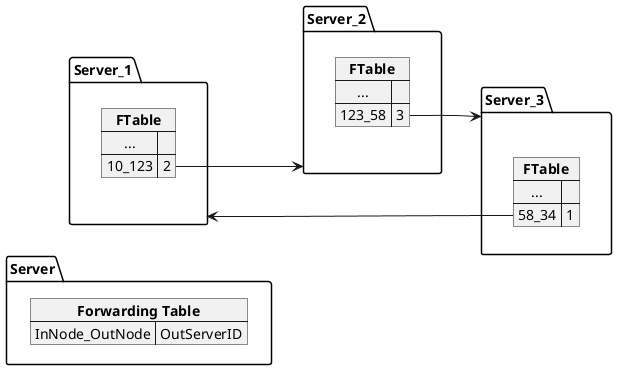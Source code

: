 @startuml
left to right direction

package Server {
    map "**Forwarding Table**" as ft {
      InNode_OutNode => OutServerID
    }
}

package Server_1 {
    map "**FTable**" as ft1 {
      ... => 
      10_123 => 2
    }
}

package Server_2 {
    map "**FTable**" as ft2 {
      ... => 
      123_58 => 3
    }
}

package Server_3 {
    map "**FTable**" as ft3 {
      ... =>
      58_34 => 1
    }
}

ft1::10_123 --> Server_2
ft2::123_58 --> Server_3
ft3::58_34 --> Server_1
@enduml